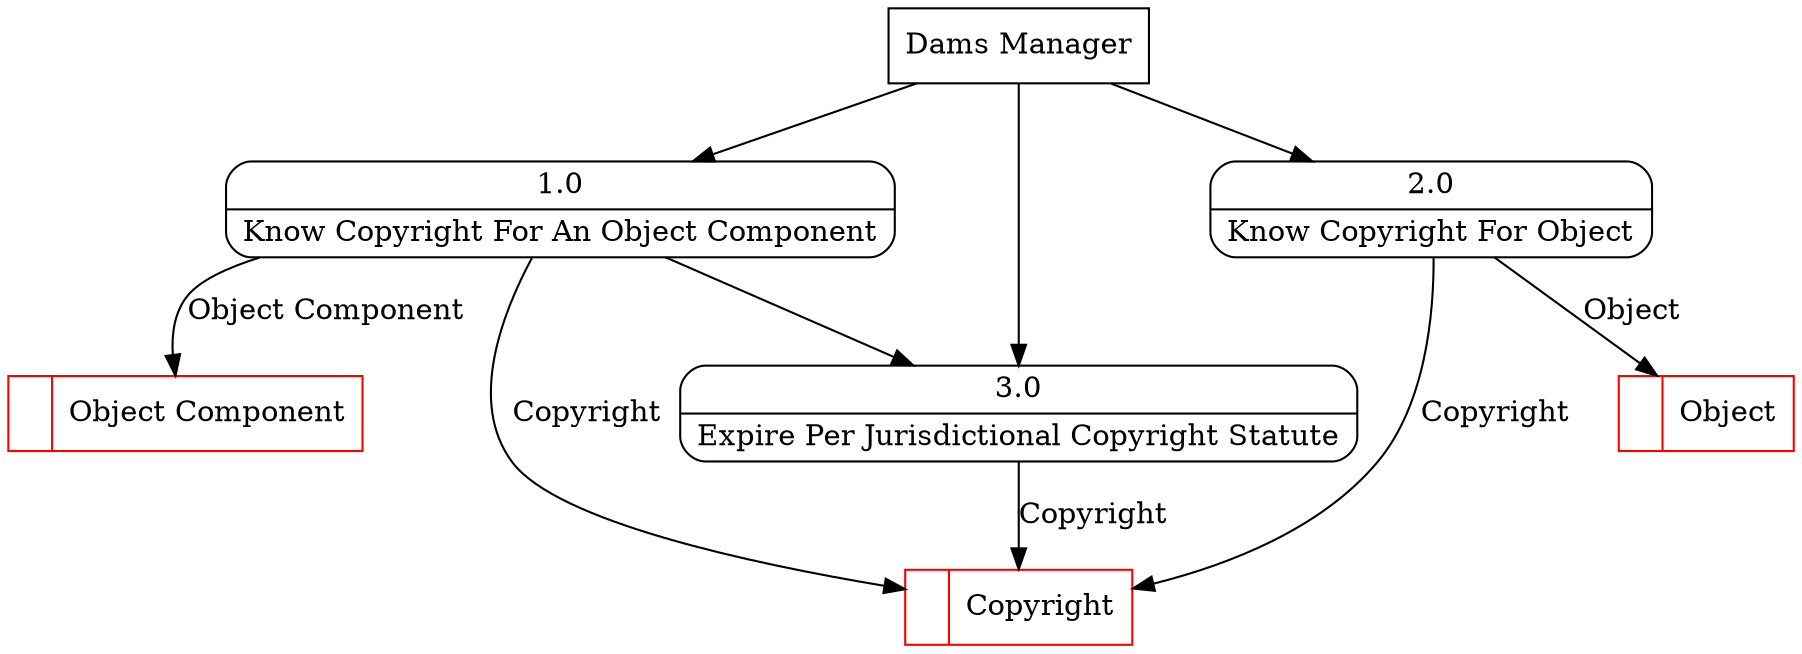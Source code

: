 digraph dfd2{ 
node[shape=record]
200 [label="<f0>  |<f1> Object Component " color=red];
201 [label="<f0>  |<f1> Copyright " color=red];
202 [label="<f0>  |<f1> Object " color=red];
203 [label="Dams Manager" shape=box];
204 [label="{<f0> 1.0|<f1> Know Copyright For An Object Component }" shape=Mrecord];
205 [label="{<f0> 2.0|<f1> Know Copyright For Object }" shape=Mrecord];
206 [label="{<f0> 3.0|<f1> Expire Per Jurisdictional Copyright Statute }" shape=Mrecord];
203 -> 204
203 -> 205
203 -> 206
204 -> 206
204 -> 201 [label="Copyright"]
204 -> 200 [label="Object Component"]
205 -> 202 [label="Object"]
205 -> 201 [label="Copyright"]
206 -> 201 [label="Copyright"]
}